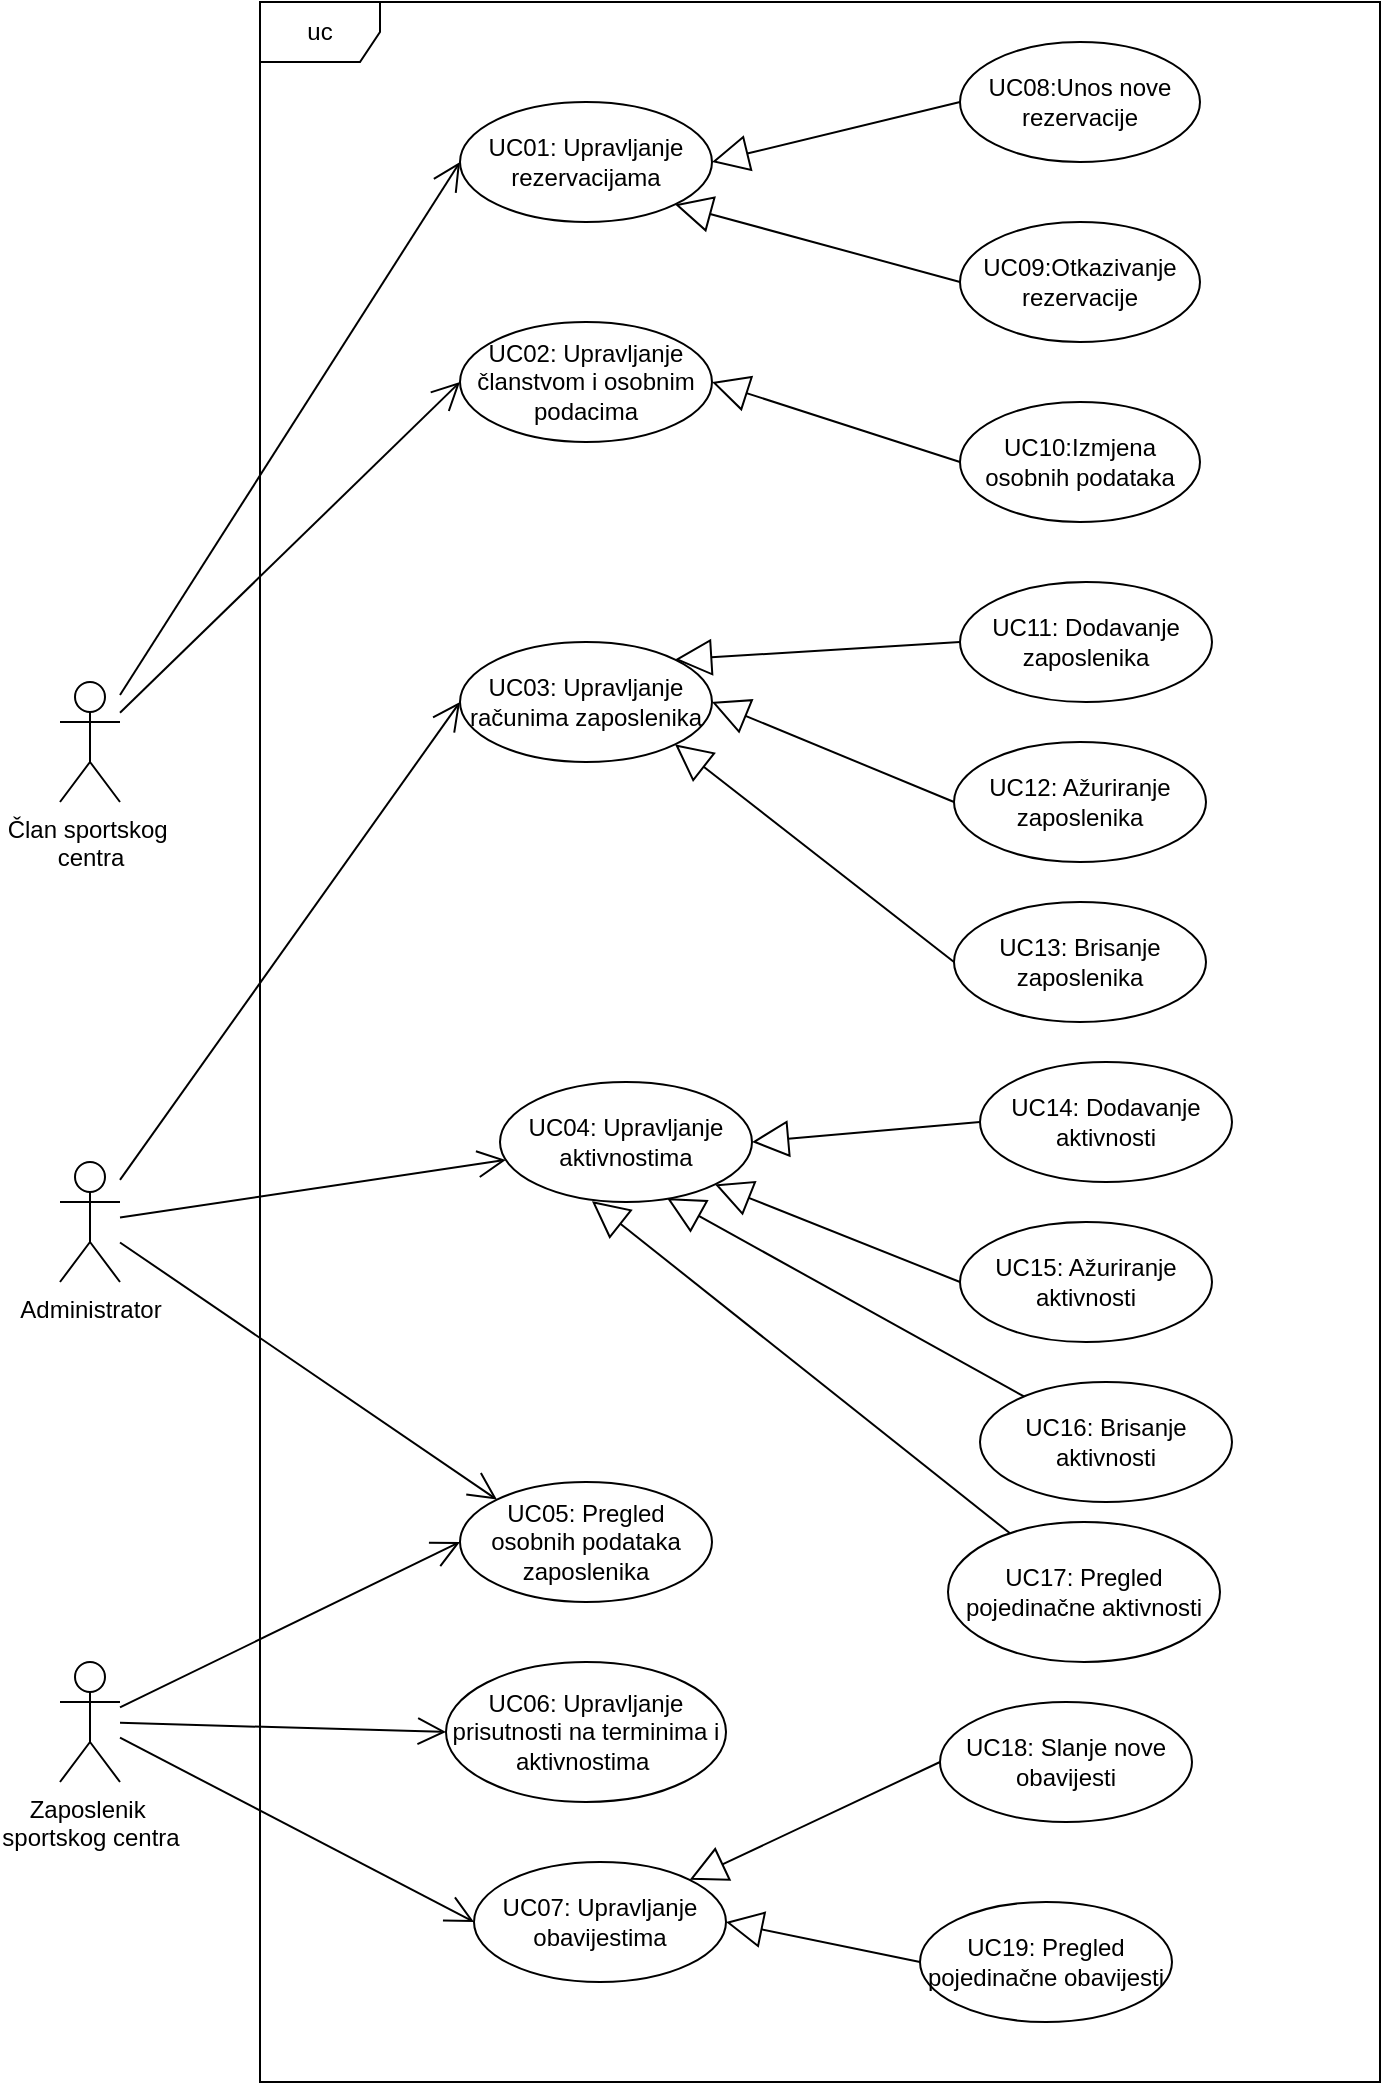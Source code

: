 <mxfile version="24.2.5" type="device">
  <diagram name="Page-1" id="dpYe2PC1rPoXQnYoO_6W">
    <mxGraphModel dx="1050" dy="2959" grid="1" gridSize="10" guides="1" tooltips="1" connect="1" arrows="1" fold="1" page="1" pageScale="1" pageWidth="827" pageHeight="1169" math="0" shadow="0">
      <root>
        <mxCell id="0" />
        <mxCell id="1" parent="0" />
        <mxCell id="7ZT10Wfik3-LZ9RqCXXy-1" value="uc" style="shape=umlFrame;whiteSpace=wrap;html=1;pointerEvents=0;" vertex="1" parent="1">
          <mxGeometry x="160" y="-2240" width="560" height="1040" as="geometry" />
        </mxCell>
        <mxCell id="7ZT10Wfik3-LZ9RqCXXy-2" value="Član sportskog&amp;nbsp;&lt;div&gt;centra&lt;/div&gt;" style="shape=umlActor;verticalLabelPosition=bottom;verticalAlign=top;html=1;" vertex="1" parent="1">
          <mxGeometry x="60" y="-1900" width="30" height="60" as="geometry" />
        </mxCell>
        <mxCell id="7ZT10Wfik3-LZ9RqCXXy-4" value="Administrator" style="shape=umlActor;verticalLabelPosition=bottom;verticalAlign=top;html=1;" vertex="1" parent="1">
          <mxGeometry x="60" y="-1660" width="30" height="60" as="geometry" />
        </mxCell>
        <mxCell id="7ZT10Wfik3-LZ9RqCXXy-5" value="Zaposlenik&amp;nbsp;&lt;div&gt;sportskog centra&lt;/div&gt;" style="shape=umlActor;verticalLabelPosition=bottom;verticalAlign=top;html=1;" vertex="1" parent="1">
          <mxGeometry x="60" y="-1410" width="30" height="60" as="geometry" />
        </mxCell>
        <mxCell id="7ZT10Wfik3-LZ9RqCXXy-6" value="UC01: Upravljanje rezervacijama" style="ellipse;whiteSpace=wrap;html=1;" vertex="1" parent="1">
          <mxGeometry x="260" y="-2190" width="126" height="60" as="geometry" />
        </mxCell>
        <mxCell id="7ZT10Wfik3-LZ9RqCXXy-8" value="" style="endArrow=open;endFill=1;endSize=12;html=1;rounded=0;entryX=0;entryY=0.5;entryDx=0;entryDy=0;" edge="1" parent="1" source="7ZT10Wfik3-LZ9RqCXXy-2" target="7ZT10Wfik3-LZ9RqCXXy-6">
          <mxGeometry width="160" relative="1" as="geometry">
            <mxPoint x="100" y="-1860" as="sourcePoint" />
            <mxPoint x="260" y="-1871" as="targetPoint" />
          </mxGeometry>
        </mxCell>
        <mxCell id="7ZT10Wfik3-LZ9RqCXXy-9" value="UC08:Unos nove rezervacije" style="ellipse;whiteSpace=wrap;html=1;" vertex="1" parent="1">
          <mxGeometry x="510" y="-2220" width="120" height="60" as="geometry" />
        </mxCell>
        <mxCell id="7ZT10Wfik3-LZ9RqCXXy-10" value="" style="endArrow=block;endSize=16;endFill=0;html=1;rounded=0;exitX=0;exitY=0.5;exitDx=0;exitDy=0;entryX=1;entryY=0.5;entryDx=0;entryDy=0;" edge="1" parent="1" source="7ZT10Wfik3-LZ9RqCXXy-9" target="7ZT10Wfik3-LZ9RqCXXy-6">
          <mxGeometry width="160" relative="1" as="geometry">
            <mxPoint x="330" y="-1770" as="sourcePoint" />
            <mxPoint x="490" y="-1770" as="targetPoint" />
          </mxGeometry>
        </mxCell>
        <mxCell id="7ZT10Wfik3-LZ9RqCXXy-11" value="UC09:Otkazivanje rezervacije" style="ellipse;whiteSpace=wrap;html=1;" vertex="1" parent="1">
          <mxGeometry x="510" y="-2130" width="120" height="60" as="geometry" />
        </mxCell>
        <mxCell id="7ZT10Wfik3-LZ9RqCXXy-12" value="" style="endArrow=block;endSize=16;endFill=0;html=1;rounded=0;exitX=0;exitY=0.5;exitDx=0;exitDy=0;entryX=1;entryY=1;entryDx=0;entryDy=0;" edge="1" parent="1" source="7ZT10Wfik3-LZ9RqCXXy-11" target="7ZT10Wfik3-LZ9RqCXXy-6">
          <mxGeometry width="160" relative="1" as="geometry">
            <mxPoint x="502" y="-1830" as="sourcePoint" />
            <mxPoint x="378" y="-1800" as="targetPoint" />
          </mxGeometry>
        </mxCell>
        <mxCell id="7ZT10Wfik3-LZ9RqCXXy-14" value="UC02: Upravljanje članstvom i osobnim podacima" style="ellipse;whiteSpace=wrap;html=1;" vertex="1" parent="1">
          <mxGeometry x="260" y="-2080" width="126" height="60" as="geometry" />
        </mxCell>
        <mxCell id="7ZT10Wfik3-LZ9RqCXXy-15" value="" style="endArrow=open;endFill=1;endSize=12;html=1;rounded=0;entryX=0;entryY=0.5;entryDx=0;entryDy=0;" edge="1" parent="1" target="7ZT10Wfik3-LZ9RqCXXy-14" source="7ZT10Wfik3-LZ9RqCXXy-2">
          <mxGeometry width="160" relative="1" as="geometry">
            <mxPoint x="140" y="-1730" as="sourcePoint" />
            <mxPoint x="300" y="-1741" as="targetPoint" />
          </mxGeometry>
        </mxCell>
        <mxCell id="7ZT10Wfik3-LZ9RqCXXy-19" value="" style="endArrow=block;endSize=16;endFill=0;html=1;rounded=0;exitX=0;exitY=0.5;exitDx=0;exitDy=0;entryX=1;entryY=0.5;entryDx=0;entryDy=0;" edge="1" parent="1" source="7ZT10Wfik3-LZ9RqCXXy-20" target="7ZT10Wfik3-LZ9RqCXXy-14">
          <mxGeometry width="160" relative="1" as="geometry">
            <mxPoint x="560" y="-1753" as="sourcePoint" />
            <mxPoint x="436" y="-1723" as="targetPoint" />
          </mxGeometry>
        </mxCell>
        <mxCell id="7ZT10Wfik3-LZ9RqCXXy-20" value="UC10:Izmjena osobnih podataka" style="ellipse;whiteSpace=wrap;html=1;" vertex="1" parent="1">
          <mxGeometry x="510" y="-2040" width="120" height="60" as="geometry" />
        </mxCell>
        <mxCell id="7ZT10Wfik3-LZ9RqCXXy-21" value="UC03: Upravljanje računima zaposlenika" style="ellipse;whiteSpace=wrap;html=1;" vertex="1" parent="1">
          <mxGeometry x="260" y="-1920" width="126" height="60" as="geometry" />
        </mxCell>
        <mxCell id="7ZT10Wfik3-LZ9RqCXXy-22" value="" style="endArrow=open;endFill=1;endSize=12;html=1;rounded=0;entryX=0;entryY=0.5;entryDx=0;entryDy=0;" edge="1" parent="1" source="7ZT10Wfik3-LZ9RqCXXy-4" target="7ZT10Wfik3-LZ9RqCXXy-21">
          <mxGeometry width="160" relative="1" as="geometry">
            <mxPoint x="140" y="-1580" as="sourcePoint" />
            <mxPoint x="360" y="-1470" as="targetPoint" />
          </mxGeometry>
        </mxCell>
        <mxCell id="7ZT10Wfik3-LZ9RqCXXy-23" value="UC12: Ažuriranje zaposlenika" style="ellipse;whiteSpace=wrap;html=1;" vertex="1" parent="1">
          <mxGeometry x="507" y="-1870" width="126" height="60" as="geometry" />
        </mxCell>
        <mxCell id="7ZT10Wfik3-LZ9RqCXXy-24" value="UC11: Dodavanje zaposlenika" style="ellipse;whiteSpace=wrap;html=1;" vertex="1" parent="1">
          <mxGeometry x="510" y="-1950" width="126" height="60" as="geometry" />
        </mxCell>
        <mxCell id="7ZT10Wfik3-LZ9RqCXXy-25" value="UC05: Pregled osobnih podataka zaposlenika" style="ellipse;whiteSpace=wrap;html=1;" vertex="1" parent="1">
          <mxGeometry x="260" y="-1500" width="126" height="60" as="geometry" />
        </mxCell>
        <mxCell id="7ZT10Wfik3-LZ9RqCXXy-26" value="" style="endArrow=open;endFill=1;endSize=12;html=1;rounded=0;entryX=0;entryY=0.5;entryDx=0;entryDy=0;" edge="1" parent="1" source="7ZT10Wfik3-LZ9RqCXXy-5" target="7ZT10Wfik3-LZ9RqCXXy-25">
          <mxGeometry width="160" relative="1" as="geometry">
            <mxPoint x="130" y="-1350" as="sourcePoint" />
            <mxPoint x="340" y="-1341" as="targetPoint" />
          </mxGeometry>
        </mxCell>
        <mxCell id="7ZT10Wfik3-LZ9RqCXXy-28" value="UC13: Brisanje zaposlenika" style="ellipse;whiteSpace=wrap;html=1;" vertex="1" parent="1">
          <mxGeometry x="507" y="-1790" width="126" height="60" as="geometry" />
        </mxCell>
        <mxCell id="7ZT10Wfik3-LZ9RqCXXy-30" value="" style="endArrow=block;endSize=16;endFill=0;html=1;rounded=0;exitX=0;exitY=0.5;exitDx=0;exitDy=0;entryX=1;entryY=0;entryDx=0;entryDy=0;" edge="1" parent="1" source="7ZT10Wfik3-LZ9RqCXXy-24" target="7ZT10Wfik3-LZ9RqCXXy-21">
          <mxGeometry width="160" relative="1" as="geometry">
            <mxPoint x="510" y="-1647" as="sourcePoint" />
            <mxPoint x="426" y="-1660" as="targetPoint" />
          </mxGeometry>
        </mxCell>
        <mxCell id="7ZT10Wfik3-LZ9RqCXXy-31" value="" style="endArrow=block;endSize=16;endFill=0;html=1;rounded=0;exitX=0;exitY=0.5;exitDx=0;exitDy=0;entryX=1;entryY=0.5;entryDx=0;entryDy=0;" edge="1" parent="1" source="7ZT10Wfik3-LZ9RqCXXy-23" target="7ZT10Wfik3-LZ9RqCXXy-21">
          <mxGeometry width="160" relative="1" as="geometry">
            <mxPoint x="520" y="-1573.5" as="sourcePoint" />
            <mxPoint x="436" y="-1586.5" as="targetPoint" />
          </mxGeometry>
        </mxCell>
        <mxCell id="7ZT10Wfik3-LZ9RqCXXy-32" value="" style="endArrow=block;endSize=16;endFill=0;html=1;rounded=0;exitX=0;exitY=0.5;exitDx=0;exitDy=0;entryX=1;entryY=1;entryDx=0;entryDy=0;" edge="1" parent="1" source="7ZT10Wfik3-LZ9RqCXXy-28" target="7ZT10Wfik3-LZ9RqCXXy-21">
          <mxGeometry width="160" relative="1" as="geometry">
            <mxPoint x="498" y="-1527" as="sourcePoint" />
            <mxPoint x="414" y="-1540" as="targetPoint" />
          </mxGeometry>
        </mxCell>
        <mxCell id="7ZT10Wfik3-LZ9RqCXXy-36" value="UC04: Upravljanje aktivnostima" style="ellipse;whiteSpace=wrap;html=1;" vertex="1" parent="1">
          <mxGeometry x="280" y="-1700" width="126" height="60" as="geometry" />
        </mxCell>
        <mxCell id="7ZT10Wfik3-LZ9RqCXXy-37" value="UC15: Ažuriranje aktivnosti" style="ellipse;whiteSpace=wrap;html=1;" vertex="1" parent="1">
          <mxGeometry x="510" y="-1630" width="126" height="60" as="geometry" />
        </mxCell>
        <mxCell id="7ZT10Wfik3-LZ9RqCXXy-38" value="UC14: Dodavanje aktivnosti" style="ellipse;whiteSpace=wrap;html=1;" vertex="1" parent="1">
          <mxGeometry x="520" y="-1710" width="126" height="60" as="geometry" />
        </mxCell>
        <mxCell id="7ZT10Wfik3-LZ9RqCXXy-39" value="UC16: Brisanje aktivnosti" style="ellipse;whiteSpace=wrap;html=1;" vertex="1" parent="1">
          <mxGeometry x="520" y="-1550" width="126" height="60" as="geometry" />
        </mxCell>
        <mxCell id="7ZT10Wfik3-LZ9RqCXXy-40" value="" style="endArrow=block;endSize=16;endFill=0;html=1;rounded=0;exitX=0;exitY=0.5;exitDx=0;exitDy=0;entryX=1;entryY=0.5;entryDx=0;entryDy=0;" edge="1" parent="1" source="7ZT10Wfik3-LZ9RqCXXy-38" target="7ZT10Wfik3-LZ9RqCXXy-36">
          <mxGeometry width="160" relative="1" as="geometry">
            <mxPoint x="450" y="-1477" as="sourcePoint" />
            <mxPoint x="410" y="-1670" as="targetPoint" />
          </mxGeometry>
        </mxCell>
        <mxCell id="7ZT10Wfik3-LZ9RqCXXy-41" value="" style="endArrow=block;endSize=16;endFill=0;html=1;rounded=0;exitX=0;exitY=0.5;exitDx=0;exitDy=0;entryX=1;entryY=1;entryDx=0;entryDy=0;" edge="1" parent="1" target="7ZT10Wfik3-LZ9RqCXXy-36" source="7ZT10Wfik3-LZ9RqCXXy-37">
          <mxGeometry width="160" relative="1" as="geometry">
            <mxPoint x="460" y="-1403.5" as="sourcePoint" />
            <mxPoint x="376" y="-1416.5" as="targetPoint" />
          </mxGeometry>
        </mxCell>
        <mxCell id="7ZT10Wfik3-LZ9RqCXXy-42" value="" style="endArrow=block;endSize=16;endFill=0;html=1;rounded=0;entryX=0.663;entryY=0.969;entryDx=0;entryDy=0;entryPerimeter=0;" edge="1" parent="1" source="7ZT10Wfik3-LZ9RqCXXy-39" target="7ZT10Wfik3-LZ9RqCXXy-36">
          <mxGeometry width="160" relative="1" as="geometry">
            <mxPoint x="438" y="-1357" as="sourcePoint" />
            <mxPoint x="360" y="-1640" as="targetPoint" />
          </mxGeometry>
        </mxCell>
        <mxCell id="7ZT10Wfik3-LZ9RqCXXy-43" value="" style="endArrow=open;endFill=1;endSize=12;html=1;rounded=0;entryX=0;entryY=0;entryDx=0;entryDy=0;" edge="1" parent="1" source="7ZT10Wfik3-LZ9RqCXXy-4" target="7ZT10Wfik3-LZ9RqCXXy-25">
          <mxGeometry width="160" relative="1" as="geometry">
            <mxPoint x="72" y="-1500" as="sourcePoint" />
            <mxPoint x="270" y="-1416" as="targetPoint" />
          </mxGeometry>
        </mxCell>
        <mxCell id="7ZT10Wfik3-LZ9RqCXXy-44" value="" style="endArrow=open;endFill=1;endSize=12;html=1;rounded=0;" edge="1" parent="1" source="7ZT10Wfik3-LZ9RqCXXy-4" target="7ZT10Wfik3-LZ9RqCXXy-36">
          <mxGeometry width="160" relative="1" as="geometry">
            <mxPoint x="130" y="-1565.5" as="sourcePoint" />
            <mxPoint x="350" y="-1574.5" as="targetPoint" />
          </mxGeometry>
        </mxCell>
        <mxCell id="7ZT10Wfik3-LZ9RqCXXy-46" value="UC17: Pregled pojedinačne aktivnosti" style="ellipse;whiteSpace=wrap;html=1;" vertex="1" parent="1">
          <mxGeometry x="504" y="-1480" width="136" height="70" as="geometry" />
        </mxCell>
        <mxCell id="7ZT10Wfik3-LZ9RqCXXy-47" value="" style="endArrow=block;endSize=16;endFill=0;html=1;rounded=0;entryX=0.365;entryY=0.993;entryDx=0;entryDy=0;entryPerimeter=0;" edge="1" parent="1" source="7ZT10Wfik3-LZ9RqCXXy-46" target="7ZT10Wfik3-LZ9RqCXXy-36">
          <mxGeometry width="160" relative="1" as="geometry">
            <mxPoint x="375" y="-1277" as="sourcePoint" />
            <mxPoint x="280" y="-1560" as="targetPoint" />
          </mxGeometry>
        </mxCell>
        <mxCell id="7ZT10Wfik3-LZ9RqCXXy-48" value="UC06: Upravljanje prisutnosti na terminima i aktivnostima&amp;nbsp;" style="ellipse;whiteSpace=wrap;html=1;" vertex="1" parent="1">
          <mxGeometry x="253" y="-1410" width="140" height="70" as="geometry" />
        </mxCell>
        <mxCell id="7ZT10Wfik3-LZ9RqCXXy-49" value="" style="endArrow=open;endFill=1;endSize=12;html=1;rounded=0;entryX=0;entryY=0.5;entryDx=0;entryDy=0;" edge="1" parent="1" source="7ZT10Wfik3-LZ9RqCXXy-5" target="7ZT10Wfik3-LZ9RqCXXy-48">
          <mxGeometry width="160" relative="1" as="geometry">
            <mxPoint x="140" y="-1327" as="sourcePoint" />
            <mxPoint x="310" y="-1410" as="targetPoint" />
          </mxGeometry>
        </mxCell>
        <mxCell id="7ZT10Wfik3-LZ9RqCXXy-50" value="UC07: Upravljanje obavijestima" style="ellipse;whiteSpace=wrap;html=1;" vertex="1" parent="1">
          <mxGeometry x="267" y="-1310" width="126" height="60" as="geometry" />
        </mxCell>
        <mxCell id="7ZT10Wfik3-LZ9RqCXXy-51" value="" style="endArrow=open;endFill=1;endSize=12;html=1;rounded=0;entryX=0;entryY=0.5;entryDx=0;entryDy=0;" edge="1" parent="1" source="7ZT10Wfik3-LZ9RqCXXy-5" target="7ZT10Wfik3-LZ9RqCXXy-50">
          <mxGeometry width="160" relative="1" as="geometry">
            <mxPoint x="90" y="-1310" as="sourcePoint" />
            <mxPoint x="253" y="-1305" as="targetPoint" />
          </mxGeometry>
        </mxCell>
        <mxCell id="7ZT10Wfik3-LZ9RqCXXy-52" value="UC18: Slanje nove obavijesti" style="ellipse;whiteSpace=wrap;html=1;" vertex="1" parent="1">
          <mxGeometry x="500" y="-1390" width="126" height="60" as="geometry" />
        </mxCell>
        <mxCell id="7ZT10Wfik3-LZ9RqCXXy-53" value="UC19: Pregled pojedinačne obavijesti" style="ellipse;whiteSpace=wrap;html=1;" vertex="1" parent="1">
          <mxGeometry x="490" y="-1290" width="126" height="60" as="geometry" />
        </mxCell>
        <mxCell id="7ZT10Wfik3-LZ9RqCXXy-54" value="" style="endArrow=block;endSize=16;endFill=0;html=1;rounded=0;exitX=0;exitY=0.5;exitDx=0;exitDy=0;" edge="1" parent="1" source="7ZT10Wfik3-LZ9RqCXXy-52" target="7ZT10Wfik3-LZ9RqCXXy-50">
          <mxGeometry width="160" relative="1" as="geometry">
            <mxPoint x="510" y="-1310" as="sourcePoint" />
            <mxPoint x="388" y="-1359" as="targetPoint" />
          </mxGeometry>
        </mxCell>
        <mxCell id="7ZT10Wfik3-LZ9RqCXXy-55" value="" style="endArrow=block;endSize=16;endFill=0;html=1;rounded=0;exitX=0;exitY=0.5;exitDx=0;exitDy=0;entryX=1;entryY=0.5;entryDx=0;entryDy=0;" edge="1" parent="1" source="7ZT10Wfik3-LZ9RqCXXy-53" target="7ZT10Wfik3-LZ9RqCXXy-50">
          <mxGeometry width="160" relative="1" as="geometry">
            <mxPoint x="504" y="-1271" as="sourcePoint" />
            <mxPoint x="382" y="-1320" as="targetPoint" />
          </mxGeometry>
        </mxCell>
      </root>
    </mxGraphModel>
  </diagram>
</mxfile>
